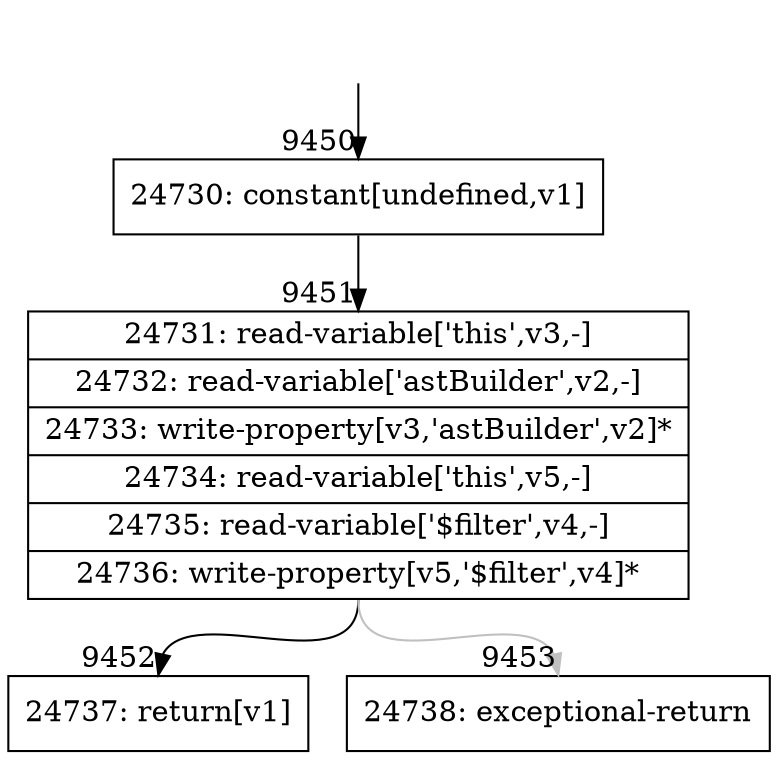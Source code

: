 digraph {
rankdir="TD"
BB_entry696[shape=none,label=""];
BB_entry696 -> BB9450 [tailport=s, headport=n, headlabel="    9450"]
BB9450 [shape=record label="{24730: constant[undefined,v1]}" ] 
BB9450 -> BB9451 [tailport=s, headport=n, headlabel="      9451"]
BB9451 [shape=record label="{24731: read-variable['this',v3,-]|24732: read-variable['astBuilder',v2,-]|24733: write-property[v3,'astBuilder',v2]*|24734: read-variable['this',v5,-]|24735: read-variable['$filter',v4,-]|24736: write-property[v5,'$filter',v4]*}" ] 
BB9451 -> BB9452 [tailport=s, headport=n, headlabel="      9452"]
BB9451 -> BB9453 [tailport=s, headport=n, color=gray, headlabel="      9453"]
BB9452 [shape=record label="{24737: return[v1]}" ] 
BB9453 [shape=record label="{24738: exceptional-return}" ] 
//#$~ 13569
}

